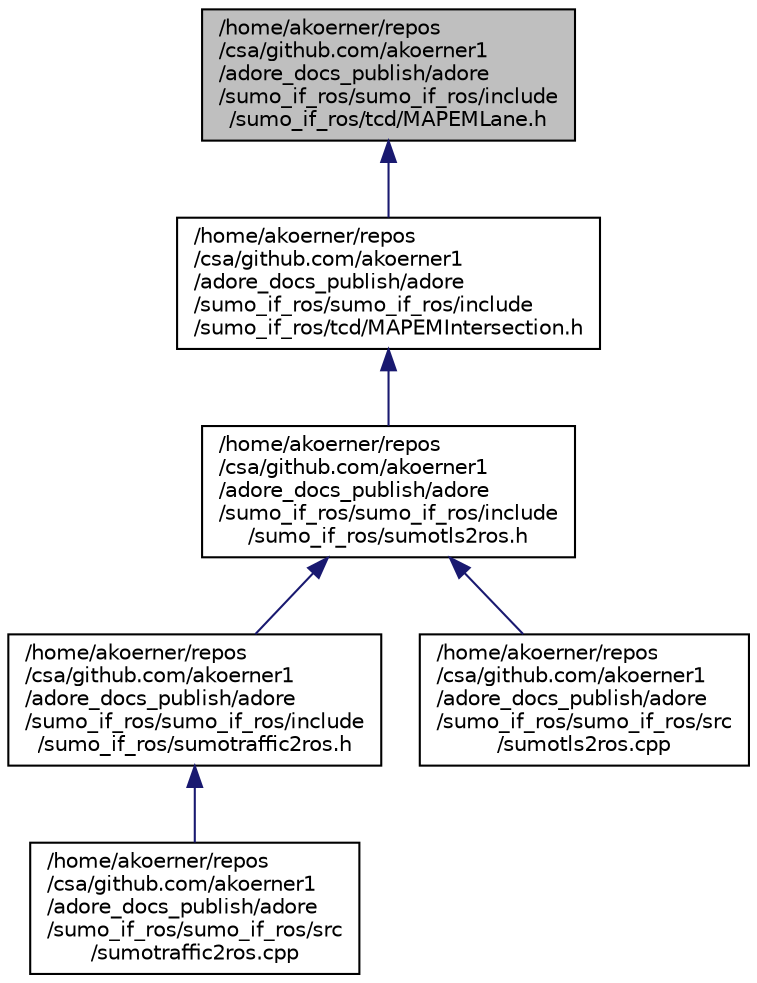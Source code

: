 digraph "/home/akoerner/repos/csa/github.com/akoerner1/adore_docs_publish/adore/sumo_if_ros/sumo_if_ros/include/sumo_if_ros/tcd/MAPEMLane.h"
{
 // LATEX_PDF_SIZE
  edge [fontname="Helvetica",fontsize="10",labelfontname="Helvetica",labelfontsize="10"];
  node [fontname="Helvetica",fontsize="10",shape=record];
  Node1 [label="/home/akoerner/repos\l/csa/github.com/akoerner1\l/adore_docs_publish/adore\l/sumo_if_ros/sumo_if_ros/include\l/sumo_if_ros/tcd/MAPEMLane.h",height=0.2,width=0.4,color="black", fillcolor="grey75", style="filled", fontcolor="black",tooltip=" "];
  Node1 -> Node2 [dir="back",color="midnightblue",fontsize="10",style="solid",fontname="Helvetica"];
  Node2 [label="/home/akoerner/repos\l/csa/github.com/akoerner1\l/adore_docs_publish/adore\l/sumo_if_ros/sumo_if_ros/include\l/sumo_if_ros/tcd/MAPEMIntersection.h",height=0.2,width=0.4,color="black", fillcolor="white", style="filled",URL="$MAPEMIntersection_8h.html",tooltip=" "];
  Node2 -> Node3 [dir="back",color="midnightblue",fontsize="10",style="solid",fontname="Helvetica"];
  Node3 [label="/home/akoerner/repos\l/csa/github.com/akoerner1\l/adore_docs_publish/adore\l/sumo_if_ros/sumo_if_ros/include\l/sumo_if_ros/sumotls2ros.h",height=0.2,width=0.4,color="black", fillcolor="white", style="filled",URL="$sumotls2ros_8h.html",tooltip=" "];
  Node3 -> Node4 [dir="back",color="midnightblue",fontsize="10",style="solid",fontname="Helvetica"];
  Node4 [label="/home/akoerner/repos\l/csa/github.com/akoerner1\l/adore_docs_publish/adore\l/sumo_if_ros/sumo_if_ros/include\l/sumo_if_ros/sumotraffic2ros.h",height=0.2,width=0.4,color="black", fillcolor="white", style="filled",URL="$sumotraffic2ros_8h.html",tooltip=" "];
  Node4 -> Node5 [dir="back",color="midnightblue",fontsize="10",style="solid",fontname="Helvetica"];
  Node5 [label="/home/akoerner/repos\l/csa/github.com/akoerner1\l/adore_docs_publish/adore\l/sumo_if_ros/sumo_if_ros/src\l/sumotraffic2ros.cpp",height=0.2,width=0.4,color="black", fillcolor="white", style="filled",URL="$sumotraffic2ros_8cpp.html",tooltip=" "];
  Node3 -> Node6 [dir="back",color="midnightblue",fontsize="10",style="solid",fontname="Helvetica"];
  Node6 [label="/home/akoerner/repos\l/csa/github.com/akoerner1\l/adore_docs_publish/adore\l/sumo_if_ros/sumo_if_ros/src\l/sumotls2ros.cpp",height=0.2,width=0.4,color="black", fillcolor="white", style="filled",URL="$sumotls2ros_8cpp.html",tooltip=" "];
}
